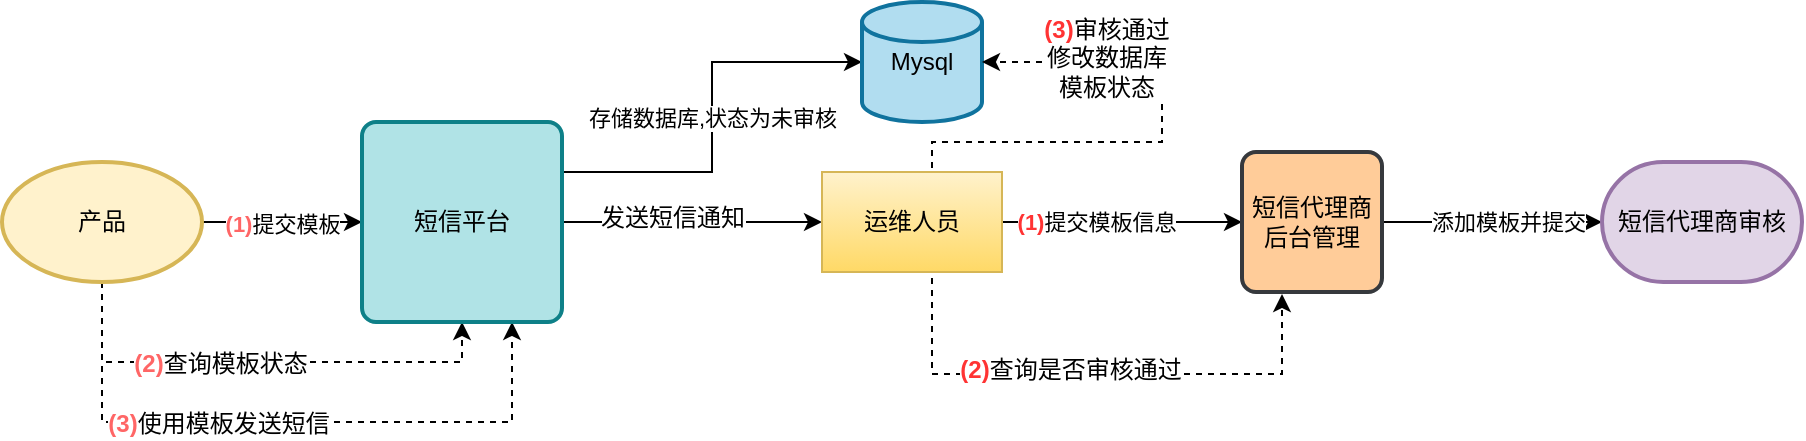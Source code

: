 <mxfile version="10.7.5" type="github"><diagram id="yFxvUsbLEUqBpw0Uelwa" name="模板审核流程_1"><mxGraphModel dx="1080" dy="462" grid="1" gridSize="10" guides="1" tooltips="1" connect="1" arrows="1" fold="1" page="1" pageScale="1" pageWidth="827" pageHeight="1169" math="0" shadow="0"><root><mxCell id="0"/><mxCell id="1" parent="0"/><mxCell id="qdXzB4fbS7DAhHp_a4e5-3" value="&lt;b&gt;&lt;font color=&quot;#ff6666&quot;&gt;(1)&lt;/font&gt;&lt;/b&gt;提交模板" style="edgeStyle=orthogonalEdgeStyle;rounded=0;orthogonalLoop=1;jettySize=auto;html=1;" edge="1" parent="1" source="qdXzB4fbS7DAhHp_a4e5-1"><mxGeometry relative="1" as="geometry"><mxPoint x="260" y="130" as="targetPoint"/></mxGeometry></mxCell><mxCell id="qdXzB4fbS7DAhHp_a4e5-28" style="edgeStyle=orthogonalEdgeStyle;rounded=0;orthogonalLoop=1;jettySize=auto;html=1;entryX=0.5;entryY=1;entryDx=0;entryDy=0;dashed=1;" edge="1" parent="1" source="qdXzB4fbS7DAhHp_a4e5-1" target="qdXzB4fbS7DAhHp_a4e5-2"><mxGeometry relative="1" as="geometry"><Array as="points"><mxPoint x="130" y="200"/><mxPoint x="310" y="200"/></Array></mxGeometry></mxCell><mxCell id="qdXzB4fbS7DAhHp_a4e5-29" value="&lt;b&gt;&lt;font color=&quot;#ff6666&quot;&gt;(2)&lt;/font&gt;&lt;/b&gt;查询模板状态" style="text;html=1;resizable=0;points=[];align=center;verticalAlign=middle;labelBackgroundColor=#ffffff;" vertex="1" connectable="0" parent="qdXzB4fbS7DAhHp_a4e5-28"><mxGeometry x="-0.175" y="-1" relative="1" as="geometry"><mxPoint as="offset"/></mxGeometry></mxCell><mxCell id="qdXzB4fbS7DAhHp_a4e5-30" style="edgeStyle=orthogonalEdgeStyle;rounded=0;orthogonalLoop=1;jettySize=auto;html=1;exitX=0.5;exitY=1;exitDx=0;exitDy=0;exitPerimeter=0;entryX=0.75;entryY=1;entryDx=0;entryDy=0;dashed=1;" edge="1" parent="1" source="qdXzB4fbS7DAhHp_a4e5-1" target="qdXzB4fbS7DAhHp_a4e5-2"><mxGeometry relative="1" as="geometry"><Array as="points"><mxPoint x="130" y="230"/><mxPoint x="335" y="230"/></Array></mxGeometry></mxCell><mxCell id="qdXzB4fbS7DAhHp_a4e5-31" value="&lt;font color=&quot;#ff6666&quot;&gt;&lt;b&gt;(3)&lt;/b&gt;&lt;/font&gt;使用模板发送短信" style="text;html=1;resizable=0;points=[];align=center;verticalAlign=middle;labelBackgroundColor=#ffffff;" vertex="1" connectable="0" parent="qdXzB4fbS7DAhHp_a4e5-30"><mxGeometry x="-0.212" y="-1" relative="1" as="geometry"><mxPoint as="offset"/></mxGeometry></mxCell><mxCell id="qdXzB4fbS7DAhHp_a4e5-1" value="产品" style="strokeWidth=2;html=1;shape=mxgraph.flowchart.start_1;whiteSpace=wrap;fillColor=#fff2cc;strokeColor=#d6b656;" vertex="1" parent="1"><mxGeometry x="80" y="100" width="100" height="60" as="geometry"/></mxCell><mxCell id="qdXzB4fbS7DAhHp_a4e5-7" value="存储数据库,状态为未审核" style="edgeStyle=orthogonalEdgeStyle;rounded=0;orthogonalLoop=1;jettySize=auto;html=1;exitX=1;exitY=0.25;exitDx=0;exitDy=0;" edge="1" parent="1" source="qdXzB4fbS7DAhHp_a4e5-2" target="qdXzB4fbS7DAhHp_a4e5-6"><mxGeometry relative="1" as="geometry"/></mxCell><mxCell id="qdXzB4fbS7DAhHp_a4e5-8" style="edgeStyle=orthogonalEdgeStyle;rounded=0;orthogonalLoop=1;jettySize=auto;html=1;exitX=1;exitY=0.5;exitDx=0;exitDy=0;entryX=0;entryY=0.5;entryDx=0;entryDy=0;" edge="1" parent="1" source="qdXzB4fbS7DAhHp_a4e5-2" target="qdXzB4fbS7DAhHp_a4e5-9"><mxGeometry relative="1" as="geometry"><mxPoint x="500" y="130" as="targetPoint"/></mxGeometry></mxCell><mxCell id="qdXzB4fbS7DAhHp_a4e5-10" value="发送短信通知" style="text;html=1;resizable=0;points=[];align=center;verticalAlign=middle;labelBackgroundColor=#ffffff;" vertex="1" connectable="0" parent="qdXzB4fbS7DAhHp_a4e5-8"><mxGeometry x="-0.157" y="2" relative="1" as="geometry"><mxPoint as="offset"/></mxGeometry></mxCell><mxCell id="qdXzB4fbS7DAhHp_a4e5-2" value="短信平台" style="rounded=1;whiteSpace=wrap;html=1;absoluteArcSize=1;arcSize=14;strokeWidth=2;fillColor=#b0e3e6;strokeColor=#0e8088;" vertex="1" parent="1"><mxGeometry x="260" y="80" width="100" height="100" as="geometry"/></mxCell><mxCell id="qdXzB4fbS7DAhHp_a4e5-6" value="Mysql" style="strokeWidth=2;html=1;shape=mxgraph.flowchart.database;whiteSpace=wrap;fillColor=#b1ddf0;strokeColor=#10739e;" vertex="1" parent="1"><mxGeometry x="510" y="20" width="60" height="60" as="geometry"/></mxCell><mxCell id="qdXzB4fbS7DAhHp_a4e5-11" value="&lt;b&gt;&lt;font color=&quot;#ff3333&quot;&gt;(1)&lt;/font&gt;&lt;/b&gt;提交模板信息" style="edgeStyle=orthogonalEdgeStyle;rounded=0;orthogonalLoop=1;jettySize=auto;html=1;exitX=1;exitY=0.5;exitDx=0;exitDy=0;entryX=0;entryY=0.5;entryDx=0;entryDy=0;" edge="1" parent="1" source="qdXzB4fbS7DAhHp_a4e5-9" target="qdXzB4fbS7DAhHp_a4e5-12"><mxGeometry x="-0.226" relative="1" as="geometry"><mxPoint x="689" y="130" as="targetPoint"/><mxPoint x="589" y="130" as="sourcePoint"/><mxPoint as="offset"/></mxGeometry></mxCell><mxCell id="qdXzB4fbS7DAhHp_a4e5-21" style="edgeStyle=orthogonalEdgeStyle;rounded=0;orthogonalLoop=1;jettySize=auto;html=1;dashed=1;exitX=0.5;exitY=0.9;exitDx=0;exitDy=0;exitPerimeter=0;" edge="1" parent="1" source="qdXzB4fbS7DAhHp_a4e5-9"><mxGeometry relative="1" as="geometry"><mxPoint x="720" y="166" as="targetPoint"/><mxPoint x="545" y="161" as="sourcePoint"/><Array as="points"><mxPoint x="545" y="206"/><mxPoint x="720" y="206"/></Array></mxGeometry></mxCell><mxCell id="qdXzB4fbS7DAhHp_a4e5-22" value="&lt;b&gt;&lt;font color=&quot;#ff3333&quot;&gt;(2)&lt;/font&gt;&lt;/b&gt;查询是否审核通过" style="text;html=1;resizable=0;points=[];align=center;verticalAlign=middle;labelBackgroundColor=#ffffff;" vertex="1" connectable="0" parent="qdXzB4fbS7DAhHp_a4e5-21"><mxGeometry x="-0.042" y="2" relative="1" as="geometry"><mxPoint as="offset"/></mxGeometry></mxCell><mxCell id="qdXzB4fbS7DAhHp_a4e5-26" style="edgeStyle=orthogonalEdgeStyle;rounded=0;orthogonalLoop=1;jettySize=auto;html=1;exitX=0.5;exitY=0;exitDx=0;exitDy=0;entryX=1;entryY=0.5;entryDx=0;entryDy=0;entryPerimeter=0;dashed=1;" edge="1" parent="1" source="qdXzB4fbS7DAhHp_a4e5-9" target="qdXzB4fbS7DAhHp_a4e5-6"><mxGeometry relative="1" as="geometry"><Array as="points"><mxPoint x="545" y="90"/><mxPoint x="660" y="90"/><mxPoint x="660" y="50"/></Array></mxGeometry></mxCell><mxCell id="qdXzB4fbS7DAhHp_a4e5-27" value="&lt;font color=&quot;#ff3333&quot;&gt;&lt;b&gt;(3)&lt;/b&gt;&lt;/font&gt;审核通过&lt;br&gt;修改数据库&lt;br&gt;模板状态" style="text;html=1;resizable=0;points=[];align=center;verticalAlign=middle;labelBackgroundColor=#ffffff;" vertex="1" connectable="0" parent="qdXzB4fbS7DAhHp_a4e5-26"><mxGeometry x="0.546" y="-2" relative="1" as="geometry"><mxPoint as="offset"/></mxGeometry></mxCell><mxCell id="qdXzB4fbS7DAhHp_a4e5-9" value="运维人员" style="rounded=0;whiteSpace=wrap;html=1;gradientColor=#ffd966;fillColor=#fff2cc;strokeColor=#d6b656;" vertex="1" parent="1"><mxGeometry x="490" y="105" width="90" height="50" as="geometry"/></mxCell><mxCell id="qdXzB4fbS7DAhHp_a4e5-13" value="&lt;span&gt;添加模板并提交&lt;/span&gt;" style="edgeStyle=orthogonalEdgeStyle;rounded=0;orthogonalLoop=1;jettySize=auto;html=1;entryX=0;entryY=0.5;entryDx=0;entryDy=0;entryPerimeter=0;" edge="1" parent="1" source="qdXzB4fbS7DAhHp_a4e5-12" target="qdXzB4fbS7DAhHp_a4e5-14"><mxGeometry x="0.143" relative="1" as="geometry"><mxPoint x="830" y="130" as="targetPoint"/><mxPoint as="offset"/></mxGeometry></mxCell><mxCell id="qdXzB4fbS7DAhHp_a4e5-12" value="短信代理商后台管理" style="rounded=1;whiteSpace=wrap;html=1;absoluteArcSize=1;arcSize=14;strokeWidth=2;fillColor=#ffcc99;strokeColor=#36393d;" vertex="1" parent="1"><mxGeometry x="700" y="95" width="70" height="70" as="geometry"/></mxCell><mxCell id="qdXzB4fbS7DAhHp_a4e5-14" value="短信代理商审核" style="strokeWidth=2;html=1;shape=mxgraph.flowchart.terminator;whiteSpace=wrap;fillColor=#e1d5e7;strokeColor=#9673a6;" vertex="1" parent="1"><mxGeometry x="880" y="100" width="100" height="60" as="geometry"/></mxCell></root></mxGraphModel></diagram><diagram id="SG3oKmHjBFsVGv5miCks" name="模板审核流程_2"><mxGraphModel dx="1080" dy="462" grid="1" gridSize="10" guides="1" tooltips="1" connect="1" arrows="1" fold="1" page="1" pageScale="1" pageWidth="827" pageHeight="1169" math="0" shadow="0"><root><mxCell id="L3PrSJkYXZ_q8DAHNr-D-0"/><mxCell id="L3PrSJkYXZ_q8DAHNr-D-1" parent="L3PrSJkYXZ_q8DAHNr-D-0"/><mxCell id="Pc0rgN5RCGBkKPUy4N6n-0" value="&lt;b&gt;&lt;font color=&quot;#ff6666&quot;&gt;(1)&lt;/font&gt;&lt;/b&gt;提交模板" style="edgeStyle=orthogonalEdgeStyle;rounded=0;orthogonalLoop=1;jettySize=auto;html=1;" edge="1" parent="L3PrSJkYXZ_q8DAHNr-D-1"><mxGeometry relative="1" as="geometry"><mxPoint x="260" y="130" as="targetPoint"/><mxPoint x="180" y="130" as="sourcePoint"/></mxGeometry></mxCell><mxCell id="Pc0rgN5RCGBkKPUy4N6n-1" style="edgeStyle=orthogonalEdgeStyle;rounded=0;orthogonalLoop=1;jettySize=auto;html=1;entryX=0.5;entryY=1;entryDx=0;entryDy=0;dashed=1;" edge="1" parent="L3PrSJkYXZ_q8DAHNr-D-1" target="Pc0rgN5RCGBkKPUy4N6n-8"><mxGeometry relative="1" as="geometry"><mxPoint x="130" y="160" as="sourcePoint"/><Array as="points"><mxPoint x="130" y="200"/><mxPoint x="310" y="200"/></Array></mxGeometry></mxCell><mxCell id="Pc0rgN5RCGBkKPUy4N6n-2" value="&lt;b&gt;&lt;font color=&quot;#ff6666&quot;&gt;(2)&lt;/font&gt;&lt;/b&gt;查询模板状态" style="text;html=1;resizable=0;points=[];align=center;verticalAlign=middle;labelBackgroundColor=#ffffff;" vertex="1" connectable="0" parent="Pc0rgN5RCGBkKPUy4N6n-1"><mxGeometry x="-0.175" y="-1" relative="1" as="geometry"><mxPoint as="offset"/></mxGeometry></mxCell><mxCell id="Pc0rgN5RCGBkKPUy4N6n-3" style="edgeStyle=orthogonalEdgeStyle;rounded=0;orthogonalLoop=1;jettySize=auto;html=1;exitX=0.5;exitY=1;exitDx=0;exitDy=0;exitPerimeter=0;entryX=0.75;entryY=1;entryDx=0;entryDy=0;dashed=1;" edge="1" parent="L3PrSJkYXZ_q8DAHNr-D-1" target="Pc0rgN5RCGBkKPUy4N6n-8"><mxGeometry relative="1" as="geometry"><mxPoint x="130" y="160" as="sourcePoint"/><Array as="points"><mxPoint x="130" y="230"/><mxPoint x="335" y="230"/></Array></mxGeometry></mxCell><mxCell id="Pc0rgN5RCGBkKPUy4N6n-4" value="&lt;font color=&quot;#ff6666&quot;&gt;&lt;b&gt;(3)&lt;/b&gt;&lt;/font&gt;使用模板发送短信" style="text;html=1;resizable=0;points=[];align=center;verticalAlign=middle;labelBackgroundColor=#ffffff;" vertex="1" connectable="0" parent="Pc0rgN5RCGBkKPUy4N6n-3"><mxGeometry x="-0.212" y="-1" relative="1" as="geometry"><mxPoint as="offset"/></mxGeometry></mxCell><mxCell id="Pc0rgN5RCGBkKPUy4N6n-5" value="存储数据库,状态为未审核" style="edgeStyle=orthogonalEdgeStyle;rounded=0;orthogonalLoop=1;jettySize=auto;html=1;exitX=1;exitY=0.25;exitDx=0;exitDy=0;" edge="1" parent="L3PrSJkYXZ_q8DAHNr-D-1" source="Pc0rgN5RCGBkKPUy4N6n-8" target="Pc0rgN5RCGBkKPUy4N6n-9"><mxGeometry relative="1" as="geometry"/></mxCell><mxCell id="Pc0rgN5RCGBkKPUy4N6n-8" value="短信平台" style="rounded=1;whiteSpace=wrap;html=1;absoluteArcSize=1;arcSize=14;strokeWidth=2;fillColor=#b0e3e6;strokeColor=#0e8088;" vertex="1" parent="L3PrSJkYXZ_q8DAHNr-D-1"><mxGeometry x="260" y="80" width="100" height="100" as="geometry"/></mxCell><mxCell id="Pc0rgN5RCGBkKPUy4N6n-9" value="Mysql" style="strokeWidth=2;html=1;shape=mxgraph.flowchart.database;whiteSpace=wrap;fillColor=#b1ddf0;strokeColor=#10739e;" vertex="1" parent="L3PrSJkYXZ_q8DAHNr-D-1"><mxGeometry x="510" y="20" width="60" height="60" as="geometry"/></mxCell><mxCell id="Pc0rgN5RCGBkKPUy4N6n-10" value="&lt;b&gt;&lt;font color=&quot;#ff3333&quot;&gt;(1)&lt;/font&gt;&lt;/b&gt;提交模板信息" style="edgeStyle=orthogonalEdgeStyle;rounded=0;orthogonalLoop=1;jettySize=auto;html=1;exitX=1;exitY=0.5;exitDx=0;exitDy=0;" edge="1" parent="L3PrSJkYXZ_q8DAHNr-D-1" source="Pc0rgN5RCGBkKPUy4N6n-8"><mxGeometry x="-0.226" relative="1" as="geometry"><mxPoint x="600" y="130" as="targetPoint"/><mxPoint x="530" y="130" as="sourcePoint"/><mxPoint as="offset"/></mxGeometry></mxCell><mxCell id="Pc0rgN5RCGBkKPUy4N6n-13" style="edgeStyle=orthogonalEdgeStyle;rounded=0;orthogonalLoop=1;jettySize=auto;html=1;exitX=1;exitY=0.5;exitDx=0;exitDy=0;entryX=1;entryY=0.5;entryDx=0;entryDy=0;entryPerimeter=0;dashed=1;exitPerimeter=0;" edge="1" parent="L3PrSJkYXZ_q8DAHNr-D-1" source="Pc0rgN5RCGBkKPUy4N6n-18" target="Pc0rgN5RCGBkKPUy4N6n-9"><mxGeometry relative="1" as="geometry"><Array as="points"><mxPoint x="720" y="130"/><mxPoint x="720" y="50"/></Array><mxPoint x="535" y="105" as="sourcePoint"/></mxGeometry></mxCell><mxCell id="Pc0rgN5RCGBkKPUy4N6n-14" value="&lt;font color=&quot;#ff3333&quot;&gt;&lt;b&gt;(2)&lt;/b&gt;&lt;/font&gt;审核通过&lt;br&gt;回调修改&lt;br&gt;模板状态" style="text;html=1;resizable=0;points=[];align=center;verticalAlign=middle;labelBackgroundColor=#ffffff;" vertex="1" connectable="0" parent="Pc0rgN5RCGBkKPUy4N6n-13"><mxGeometry x="0.546" y="-2" relative="1" as="geometry"><mxPoint as="offset"/></mxGeometry></mxCell><mxCell id="Pc0rgN5RCGBkKPUy4N6n-18" value="短信代理商审核" style="strokeWidth=2;html=1;shape=mxgraph.flowchart.terminator;whiteSpace=wrap;fillColor=#e1d5e7;strokeColor=#9673a6;" vertex="1" parent="L3PrSJkYXZ_q8DAHNr-D-1"><mxGeometry x="600" y="100" width="100" height="60" as="geometry"/></mxCell><mxCell id="tfzWWxfYCT5VJm-W-hWl-0" value="产品" style="strokeWidth=2;html=1;shape=mxgraph.flowchart.start_1;whiteSpace=wrap;fillColor=#fff2cc;strokeColor=#d6b656;" vertex="1" parent="L3PrSJkYXZ_q8DAHNr-D-1"><mxGeometry x="80" y="100" width="100" height="60" as="geometry"/></mxCell></root></mxGraphModel></diagram></mxfile>